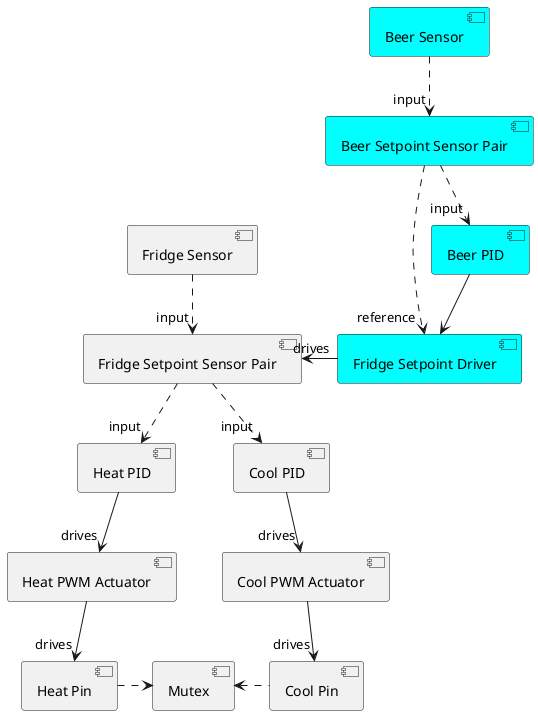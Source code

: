@startuml Beer Offset Control Chain
component heat_PID as "Heat PID"
component heat_PWM as "Heat PWM Actuator"
component heat_Pin as "Heat Pin"

component cool_PID as "Cool PID"
component cool_PWM as "Cool PWM Actuator"
component cool_Pin as "Cool Pin"

component fridge_SSP as "Fridge Setpoint Sensor Pair"
component fridge_Sensor as "Fridge Sensor"

component Mutex

component beer_PID as "Beer PID" #Cyan
component beer_SSP as "Beer Setpoint Sensor Pair" #Cyan
component beer_Sensor as "Beer Sensor" #Cyan
component beer_Offset as "Fridge Setpoint Driver" #Cyan

fridge_Sensor .down.> "input" fridge_SSP
fridge_SSP .down.> "input" heat_PID
fridge_SSP .down.> "input" cool_PID

heat_PID -down-> "drives" heat_PWM
heat_PWM -down-> "drives" heat_Pin
heat_Pin .right.> Mutex

cool_PID -down-> "drives" cool_PWM
cool_PWM -down-> "drives" cool_Pin
cool_Pin .left.> Mutex

beer_Sensor .down.> "input" beer_SSP
beer_SSP .down.> "input" beer_PID
beer_SSP .down.> "reference" beer_Offset
beer_PID -down-> beer_Offset
beer_Offset -left-> "drives" fridge_SSP

@enduml